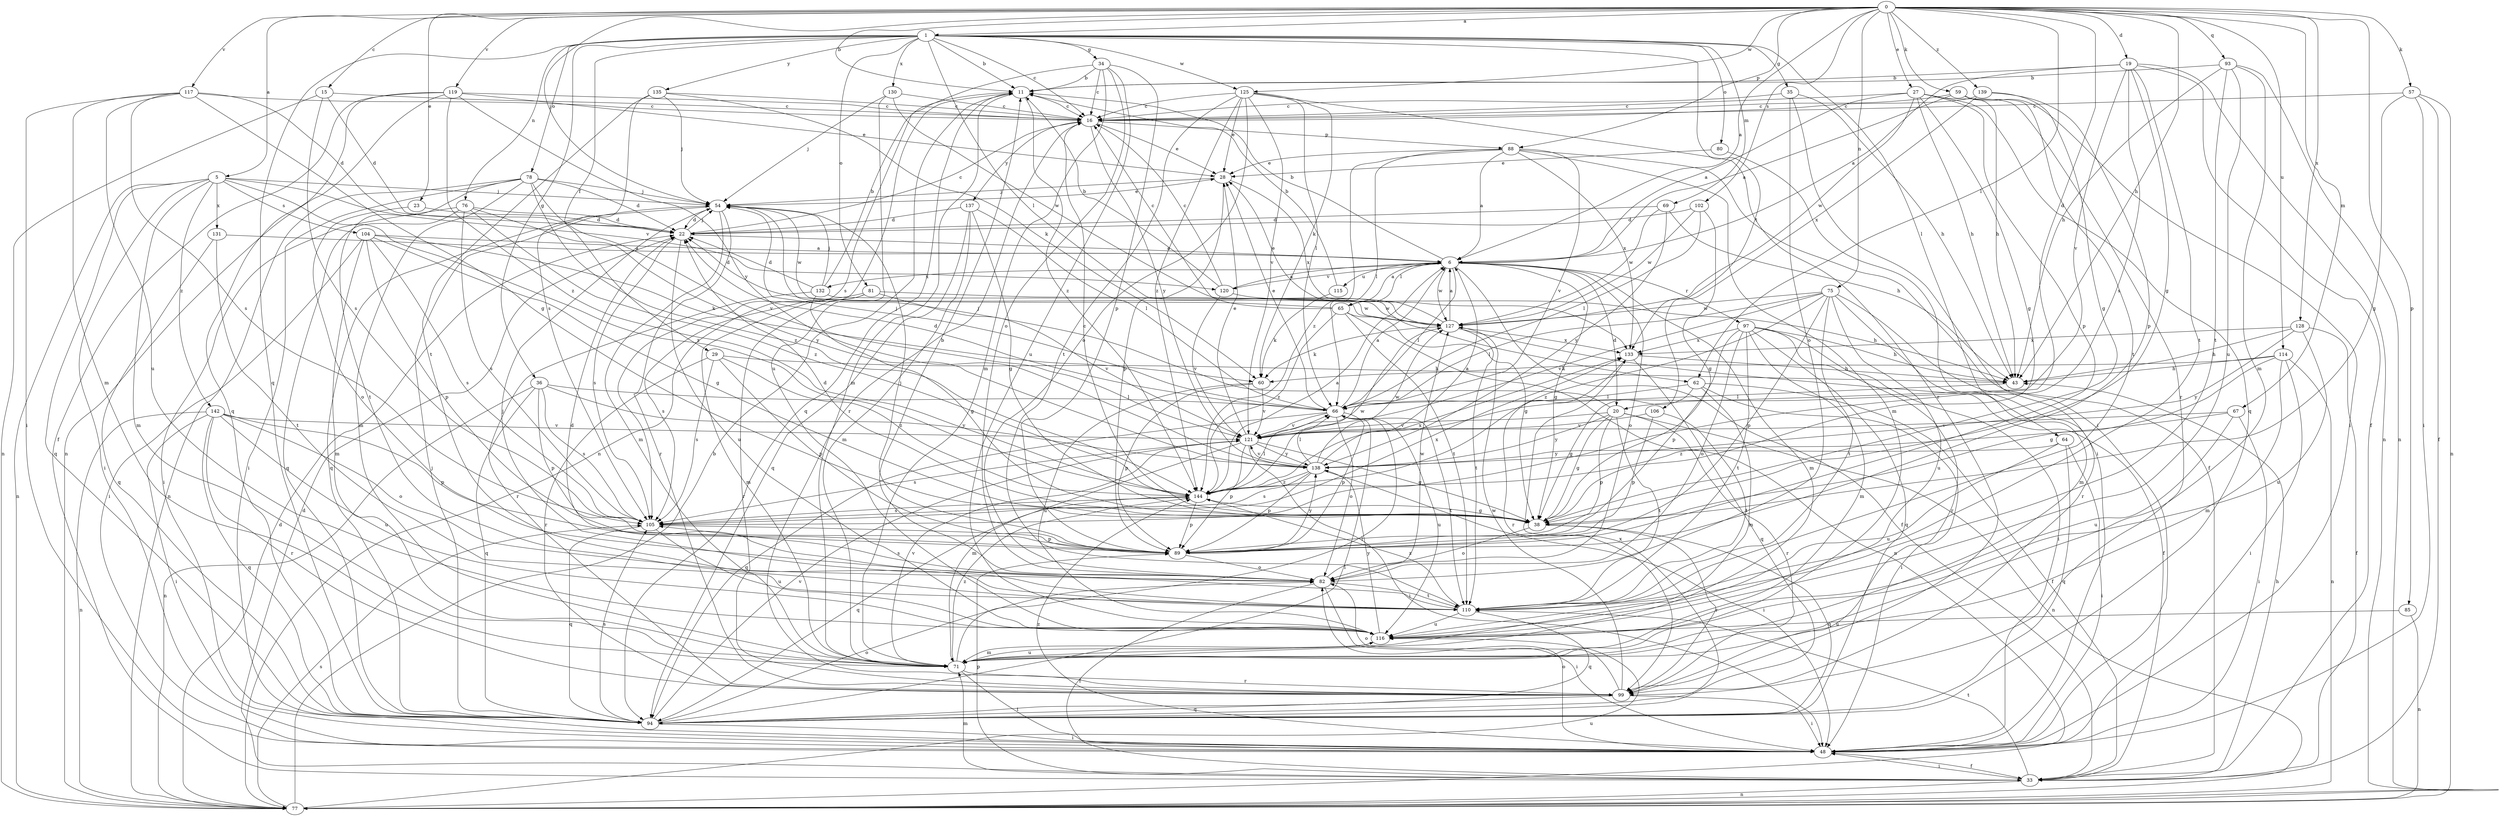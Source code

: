 strict digraph  {
0;
1;
5;
6;
11;
15;
16;
19;
20;
22;
23;
27;
28;
29;
33;
34;
35;
36;
38;
43;
48;
54;
57;
59;
60;
62;
64;
65;
66;
67;
69;
71;
75;
76;
77;
78;
80;
81;
82;
85;
88;
89;
93;
94;
97;
99;
102;
104;
105;
106;
110;
114;
115;
116;
117;
119;
120;
121;
125;
127;
128;
130;
131;
132;
133;
135;
137;
138;
139;
142;
144;
0 -> 1  [label=a];
0 -> 5  [label=a];
0 -> 6  [label=a];
0 -> 11  [label=b];
0 -> 15  [label=c];
0 -> 19  [label=d];
0 -> 20  [label=d];
0 -> 23  [label=e];
0 -> 27  [label=e];
0 -> 43  [label=h];
0 -> 54  [label=j];
0 -> 57  [label=k];
0 -> 59  [label=k];
0 -> 62  [label=l];
0 -> 67  [label=m];
0 -> 75  [label=n];
0 -> 85  [label=p];
0 -> 88  [label=p];
0 -> 93  [label=q];
0 -> 102  [label=s];
0 -> 114  [label=u];
0 -> 117  [label=v];
0 -> 119  [label=v];
0 -> 125  [label=w];
0 -> 128  [label=x];
0 -> 139  [label=z];
1 -> 11  [label=b];
1 -> 16  [label=c];
1 -> 29  [label=f];
1 -> 34  [label=g];
1 -> 35  [label=g];
1 -> 36  [label=g];
1 -> 62  [label=l];
1 -> 64  [label=l];
1 -> 69  [label=m];
1 -> 76  [label=n];
1 -> 78  [label=o];
1 -> 80  [label=o];
1 -> 81  [label=o];
1 -> 94  [label=q];
1 -> 106  [label=t];
1 -> 125  [label=w];
1 -> 130  [label=x];
1 -> 135  [label=y];
5 -> 48  [label=i];
5 -> 54  [label=j];
5 -> 71  [label=m];
5 -> 77  [label=n];
5 -> 94  [label=q];
5 -> 104  [label=s];
5 -> 120  [label=v];
5 -> 131  [label=x];
5 -> 142  [label=z];
5 -> 144  [label=z];
6 -> 11  [label=b];
6 -> 20  [label=d];
6 -> 33  [label=f];
6 -> 38  [label=g];
6 -> 65  [label=l];
6 -> 66  [label=l];
6 -> 71  [label=m];
6 -> 82  [label=o];
6 -> 97  [label=r];
6 -> 115  [label=u];
6 -> 120  [label=v];
6 -> 127  [label=w];
6 -> 132  [label=x];
11 -> 16  [label=c];
11 -> 71  [label=m];
11 -> 77  [label=n];
11 -> 94  [label=q];
11 -> 144  [label=z];
15 -> 16  [label=c];
15 -> 22  [label=d];
15 -> 77  [label=n];
15 -> 105  [label=s];
16 -> 28  [label=e];
16 -> 88  [label=p];
16 -> 99  [label=r];
16 -> 137  [label=y];
16 -> 138  [label=y];
19 -> 6  [label=a];
19 -> 11  [label=b];
19 -> 33  [label=f];
19 -> 38  [label=g];
19 -> 77  [label=n];
19 -> 105  [label=s];
19 -> 110  [label=t];
19 -> 121  [label=v];
20 -> 38  [label=g];
20 -> 54  [label=j];
20 -> 77  [label=n];
20 -> 89  [label=p];
20 -> 99  [label=r];
20 -> 110  [label=t];
20 -> 121  [label=v];
20 -> 138  [label=y];
22 -> 6  [label=a];
22 -> 16  [label=c];
22 -> 54  [label=j];
22 -> 105  [label=s];
22 -> 116  [label=u];
23 -> 22  [label=d];
23 -> 82  [label=o];
27 -> 6  [label=a];
27 -> 16  [label=c];
27 -> 38  [label=g];
27 -> 43  [label=h];
27 -> 89  [label=p];
27 -> 94  [label=q];
27 -> 99  [label=r];
27 -> 127  [label=w];
28 -> 54  [label=j];
28 -> 89  [label=p];
28 -> 133  [label=x];
29 -> 43  [label=h];
29 -> 89  [label=p];
29 -> 99  [label=r];
29 -> 105  [label=s];
29 -> 144  [label=z];
33 -> 22  [label=d];
33 -> 43  [label=h];
33 -> 48  [label=i];
33 -> 71  [label=m];
33 -> 77  [label=n];
33 -> 89  [label=p];
33 -> 110  [label=t];
34 -> 11  [label=b];
34 -> 16  [label=c];
34 -> 71  [label=m];
34 -> 82  [label=o];
34 -> 89  [label=p];
34 -> 105  [label=s];
34 -> 116  [label=u];
35 -> 16  [label=c];
35 -> 43  [label=h];
35 -> 48  [label=i];
35 -> 82  [label=o];
36 -> 66  [label=l];
36 -> 77  [label=n];
36 -> 89  [label=p];
36 -> 94  [label=q];
36 -> 105  [label=s];
36 -> 138  [label=y];
38 -> 16  [label=c];
38 -> 22  [label=d];
38 -> 82  [label=o];
38 -> 94  [label=q];
38 -> 99  [label=r];
43 -> 66  [label=l];
48 -> 33  [label=f];
48 -> 82  [label=o];
48 -> 144  [label=z];
54 -> 22  [label=d];
54 -> 28  [label=e];
54 -> 71  [label=m];
54 -> 94  [label=q];
54 -> 99  [label=r];
54 -> 127  [label=w];
57 -> 16  [label=c];
57 -> 33  [label=f];
57 -> 38  [label=g];
57 -> 48  [label=i];
57 -> 77  [label=n];
59 -> 6  [label=a];
59 -> 16  [label=c];
59 -> 43  [label=h];
59 -> 48  [label=i];
59 -> 110  [label=t];
60 -> 89  [label=p];
60 -> 116  [label=u];
60 -> 121  [label=v];
62 -> 33  [label=f];
62 -> 38  [label=g];
62 -> 48  [label=i];
62 -> 66  [label=l];
62 -> 71  [label=m];
64 -> 48  [label=i];
64 -> 94  [label=q];
64 -> 116  [label=u];
64 -> 138  [label=y];
65 -> 6  [label=a];
65 -> 16  [label=c];
65 -> 22  [label=d];
65 -> 38  [label=g];
65 -> 77  [label=n];
65 -> 110  [label=t];
65 -> 144  [label=z];
66 -> 6  [label=a];
66 -> 22  [label=d];
66 -> 28  [label=e];
66 -> 54  [label=j];
66 -> 82  [label=o];
66 -> 89  [label=p];
66 -> 94  [label=q];
66 -> 110  [label=t];
66 -> 116  [label=u];
66 -> 121  [label=v];
67 -> 48  [label=i];
67 -> 116  [label=u];
67 -> 121  [label=v];
67 -> 144  [label=z];
69 -> 22  [label=d];
69 -> 43  [label=h];
69 -> 127  [label=w];
69 -> 138  [label=y];
71 -> 48  [label=i];
71 -> 66  [label=l];
71 -> 99  [label=r];
71 -> 116  [label=u];
71 -> 121  [label=v];
71 -> 144  [label=z];
75 -> 66  [label=l];
75 -> 71  [label=m];
75 -> 89  [label=p];
75 -> 99  [label=r];
75 -> 110  [label=t];
75 -> 116  [label=u];
75 -> 121  [label=v];
75 -> 127  [label=w];
75 -> 144  [label=z];
76 -> 22  [label=d];
76 -> 48  [label=i];
76 -> 94  [label=q];
76 -> 105  [label=s];
76 -> 138  [label=y];
76 -> 144  [label=z];
77 -> 11  [label=b];
77 -> 22  [label=d];
77 -> 105  [label=s];
77 -> 116  [label=u];
78 -> 22  [label=d];
78 -> 48  [label=i];
78 -> 54  [label=j];
78 -> 71  [label=m];
78 -> 77  [label=n];
78 -> 110  [label=t];
78 -> 121  [label=v];
78 -> 144  [label=z];
80 -> 28  [label=e];
80 -> 48  [label=i];
81 -> 71  [label=m];
81 -> 99  [label=r];
81 -> 105  [label=s];
81 -> 121  [label=v];
81 -> 127  [label=w];
82 -> 11  [label=b];
82 -> 33  [label=f];
82 -> 48  [label=i];
82 -> 105  [label=s];
82 -> 110  [label=t];
82 -> 127  [label=w];
85 -> 77  [label=n];
85 -> 116  [label=u];
88 -> 6  [label=a];
88 -> 28  [label=e];
88 -> 33  [label=f];
88 -> 66  [label=l];
88 -> 71  [label=m];
88 -> 121  [label=v];
88 -> 133  [label=x];
88 -> 144  [label=z];
89 -> 54  [label=j];
89 -> 82  [label=o];
89 -> 138  [label=y];
93 -> 11  [label=b];
93 -> 43  [label=h];
93 -> 71  [label=m];
93 -> 77  [label=n];
93 -> 110  [label=t];
93 -> 116  [label=u];
94 -> 48  [label=i];
94 -> 54  [label=j];
94 -> 66  [label=l];
94 -> 82  [label=o];
94 -> 105  [label=s];
94 -> 121  [label=v];
94 -> 133  [label=x];
97 -> 43  [label=h];
97 -> 48  [label=i];
97 -> 71  [label=m];
97 -> 82  [label=o];
97 -> 89  [label=p];
97 -> 94  [label=q];
97 -> 99  [label=r];
97 -> 110  [label=t];
97 -> 133  [label=x];
99 -> 48  [label=i];
99 -> 82  [label=o];
99 -> 94  [label=q];
99 -> 127  [label=w];
102 -> 22  [label=d];
102 -> 38  [label=g];
102 -> 66  [label=l];
102 -> 127  [label=w];
104 -> 6  [label=a];
104 -> 38  [label=g];
104 -> 48  [label=i];
104 -> 60  [label=k];
104 -> 71  [label=m];
104 -> 89  [label=p];
104 -> 105  [label=s];
105 -> 89  [label=p];
105 -> 94  [label=q];
105 -> 116  [label=u];
105 -> 133  [label=x];
106 -> 89  [label=p];
106 -> 110  [label=t];
106 -> 121  [label=v];
110 -> 22  [label=d];
110 -> 54  [label=j];
110 -> 94  [label=q];
110 -> 116  [label=u];
110 -> 144  [label=z];
114 -> 38  [label=g];
114 -> 43  [label=h];
114 -> 48  [label=i];
114 -> 60  [label=k];
114 -> 71  [label=m];
114 -> 77  [label=n];
115 -> 11  [label=b];
115 -> 60  [label=k];
116 -> 71  [label=m];
116 -> 138  [label=y];
117 -> 16  [label=c];
117 -> 22  [label=d];
117 -> 38  [label=g];
117 -> 48  [label=i];
117 -> 71  [label=m];
117 -> 105  [label=s];
117 -> 116  [label=u];
119 -> 16  [label=c];
119 -> 28  [label=e];
119 -> 33  [label=f];
119 -> 77  [label=n];
119 -> 94  [label=q];
119 -> 138  [label=y];
119 -> 144  [label=z];
120 -> 6  [label=a];
120 -> 11  [label=b];
120 -> 16  [label=c];
120 -> 43  [label=h];
120 -> 121  [label=v];
121 -> 28  [label=e];
121 -> 38  [label=g];
121 -> 48  [label=i];
121 -> 71  [label=m];
121 -> 89  [label=p];
121 -> 105  [label=s];
121 -> 138  [label=y];
125 -> 16  [label=c];
125 -> 28  [label=e];
125 -> 60  [label=k];
125 -> 66  [label=l];
125 -> 82  [label=o];
125 -> 99  [label=r];
125 -> 110  [label=t];
125 -> 121  [label=v];
125 -> 144  [label=z];
127 -> 6  [label=a];
127 -> 28  [label=e];
127 -> 33  [label=f];
127 -> 60  [label=k];
127 -> 110  [label=t];
127 -> 133  [label=x];
128 -> 33  [label=f];
128 -> 43  [label=h];
128 -> 116  [label=u];
128 -> 133  [label=x];
128 -> 138  [label=y];
130 -> 16  [label=c];
130 -> 54  [label=j];
130 -> 116  [label=u];
130 -> 127  [label=w];
131 -> 6  [label=a];
131 -> 94  [label=q];
131 -> 110  [label=t];
132 -> 11  [label=b];
132 -> 22  [label=d];
132 -> 38  [label=g];
132 -> 54  [label=j];
132 -> 99  [label=r];
132 -> 127  [label=w];
133 -> 43  [label=h];
133 -> 94  [label=q];
133 -> 99  [label=r];
135 -> 16  [label=c];
135 -> 54  [label=j];
135 -> 60  [label=k];
135 -> 105  [label=s];
135 -> 110  [label=t];
137 -> 22  [label=d];
137 -> 38  [label=g];
137 -> 66  [label=l];
137 -> 71  [label=m];
137 -> 94  [label=q];
138 -> 6  [label=a];
138 -> 48  [label=i];
138 -> 66  [label=l];
138 -> 89  [label=p];
138 -> 105  [label=s];
138 -> 121  [label=v];
138 -> 127  [label=w];
138 -> 144  [label=z];
139 -> 16  [label=c];
139 -> 38  [label=g];
139 -> 89  [label=p];
139 -> 133  [label=x];
142 -> 48  [label=i];
142 -> 77  [label=n];
142 -> 82  [label=o];
142 -> 89  [label=p];
142 -> 94  [label=q];
142 -> 99  [label=r];
142 -> 116  [label=u];
142 -> 121  [label=v];
144 -> 6  [label=a];
144 -> 38  [label=g];
144 -> 66  [label=l];
144 -> 89  [label=p];
144 -> 94  [label=q];
144 -> 105  [label=s];
144 -> 127  [label=w];
144 -> 133  [label=x];
}
